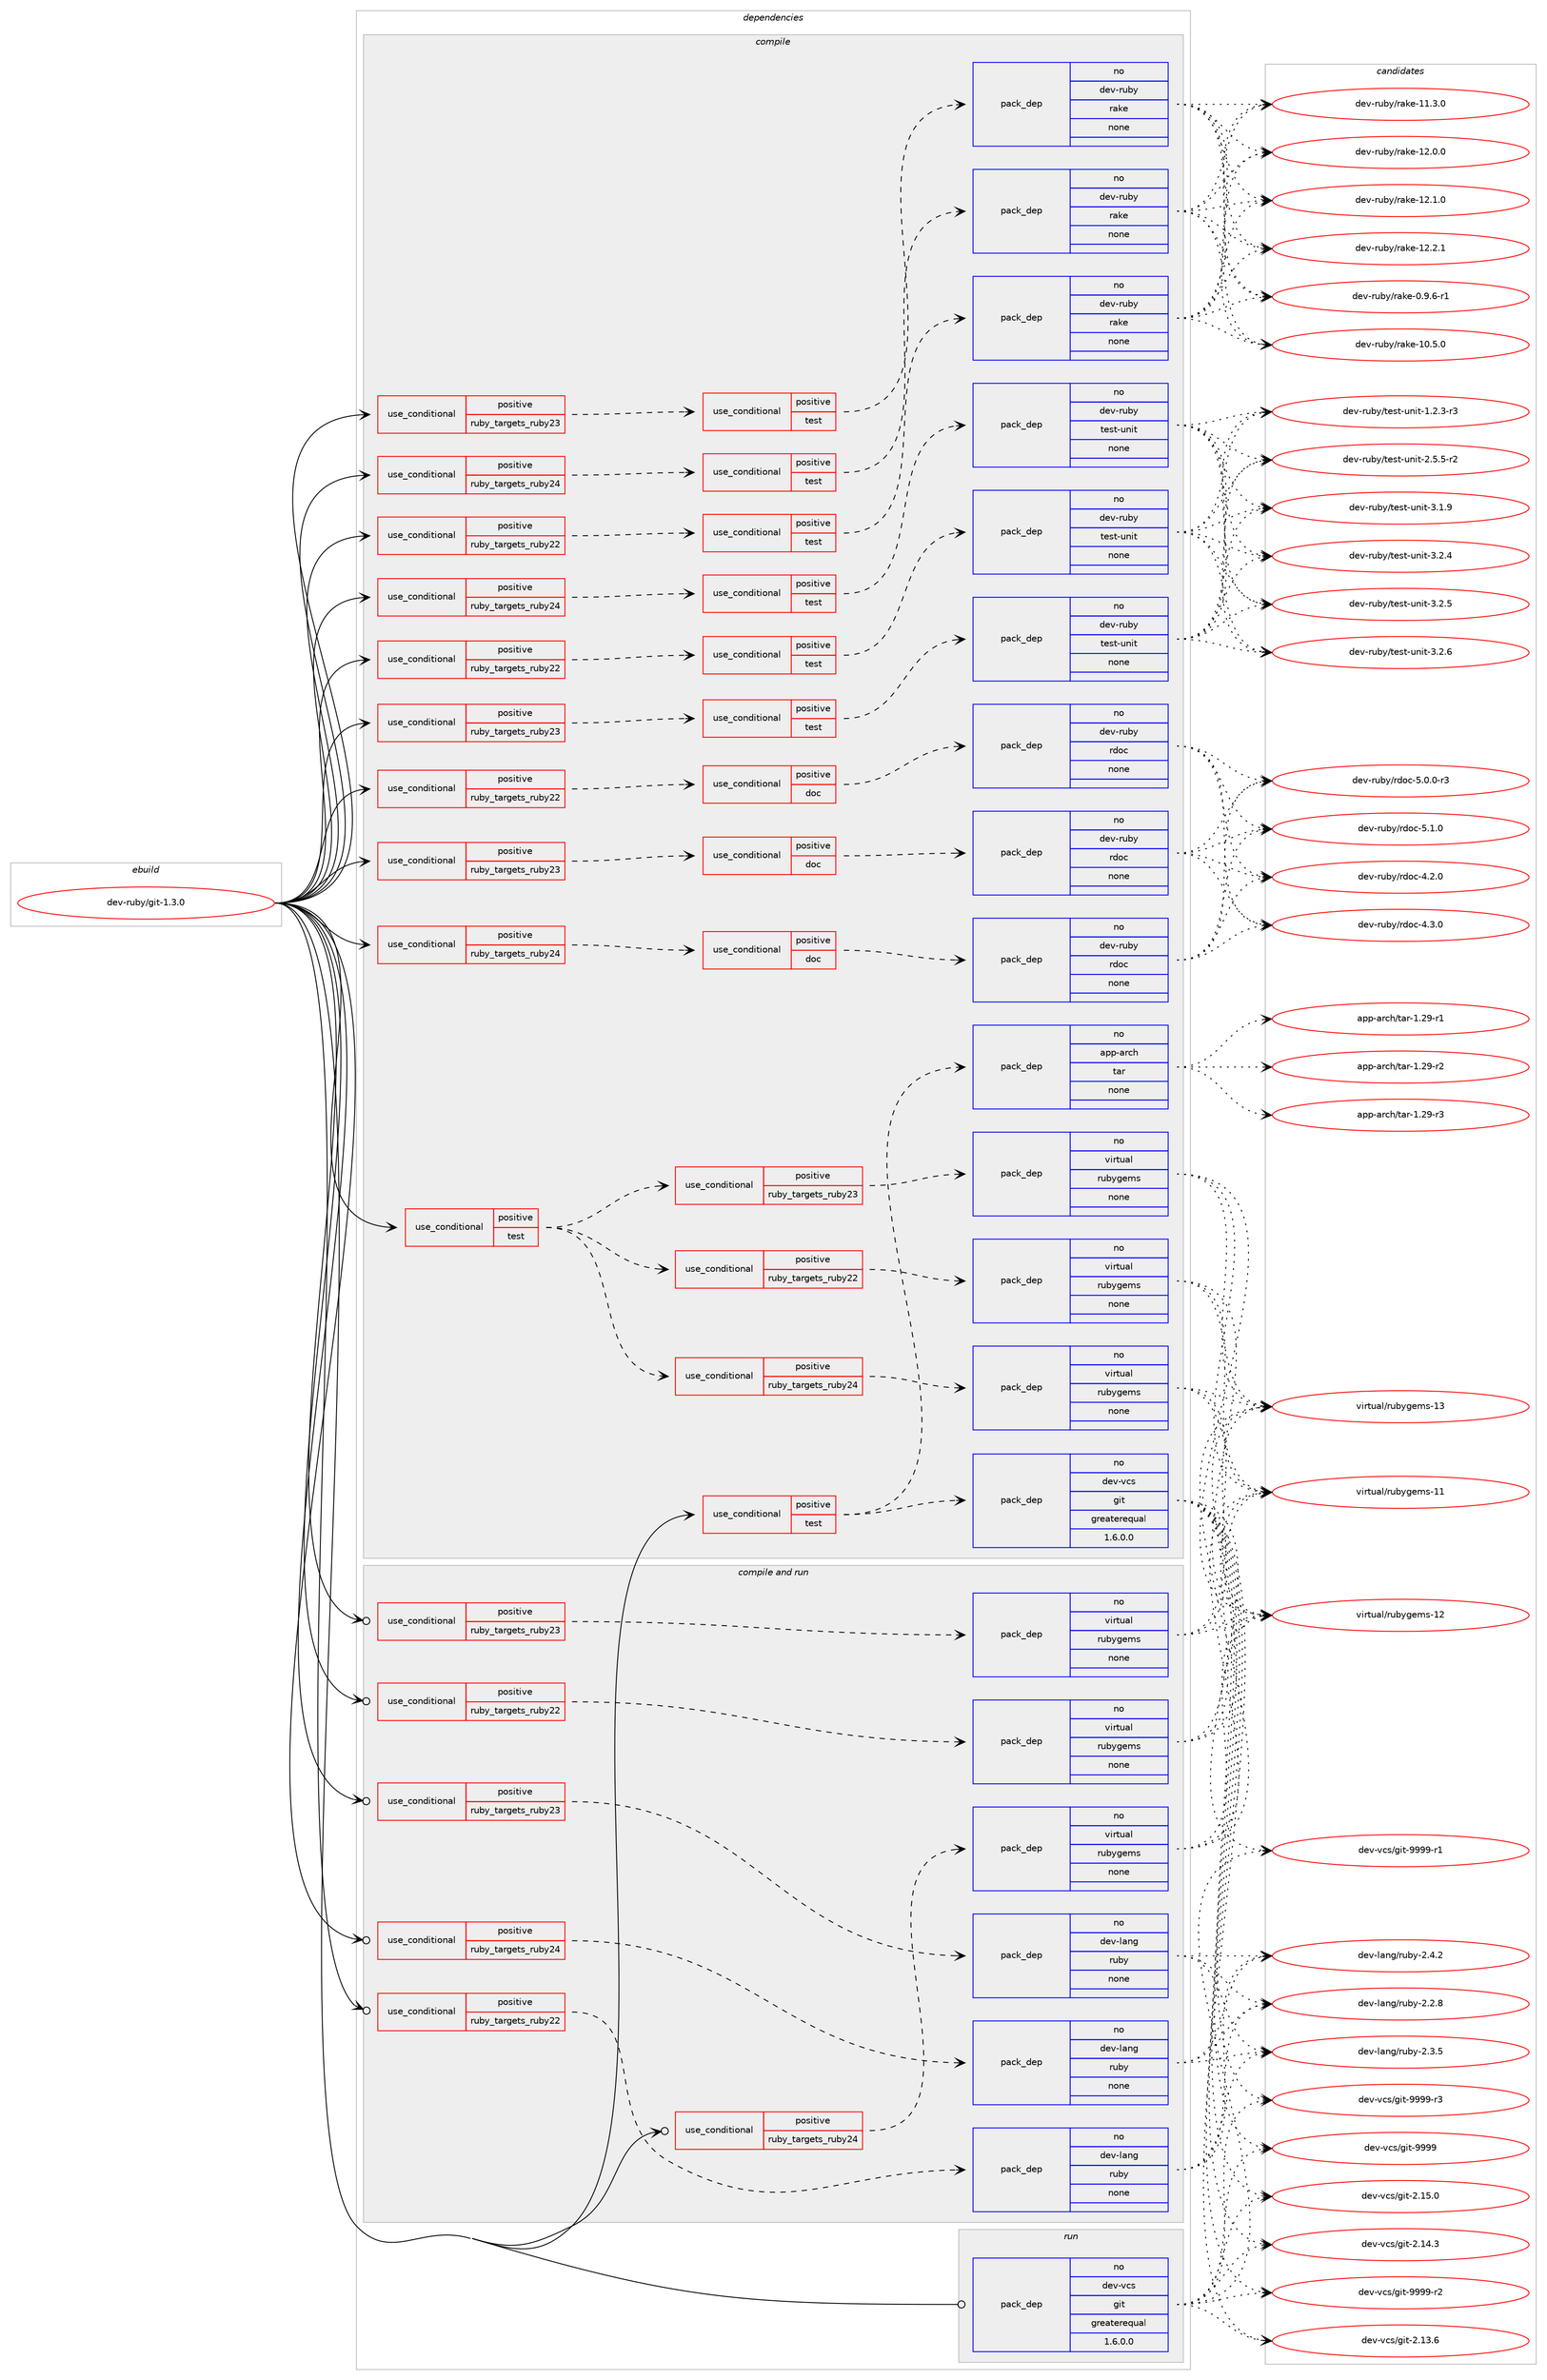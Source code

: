 digraph prolog {

# *************
# Graph options
# *************

newrank=true;
concentrate=true;
compound=true;
graph [rankdir=LR,fontname=Helvetica,fontsize=10,ranksep=1.5];#, ranksep=2.5, nodesep=0.2];
edge  [arrowhead=vee];
node  [fontname=Helvetica,fontsize=10];

# **********
# The ebuild
# **********

subgraph cluster_leftcol {
color=gray;
rank=same;
label=<<i>ebuild</i>>;
id [label="dev-ruby/git-1.3.0", color=red, width=4, href="../dev-ruby/git-1.3.0.svg"];
}

# ****************
# The dependencies
# ****************

subgraph cluster_midcol {
color=gray;
label=<<i>dependencies</i>>;
subgraph cluster_compile {
fillcolor="#eeeeee";
style=filled;
label=<<i>compile</i>>;
subgraph cond57794 {
dependency240163 [label=<<TABLE BORDER="0" CELLBORDER="1" CELLSPACING="0" CELLPADDING="4"><TR><TD ROWSPAN="3" CELLPADDING="10">use_conditional</TD></TR><TR><TD>positive</TD></TR><TR><TD>ruby_targets_ruby22</TD></TR></TABLE>>, shape=none, color=red];
subgraph cond57795 {
dependency240164 [label=<<TABLE BORDER="0" CELLBORDER="1" CELLSPACING="0" CELLPADDING="4"><TR><TD ROWSPAN="3" CELLPADDING="10">use_conditional</TD></TR><TR><TD>positive</TD></TR><TR><TD>doc</TD></TR></TABLE>>, shape=none, color=red];
subgraph pack178292 {
dependency240165 [label=<<TABLE BORDER="0" CELLBORDER="1" CELLSPACING="0" CELLPADDING="4" WIDTH="220"><TR><TD ROWSPAN="6" CELLPADDING="30">pack_dep</TD></TR><TR><TD WIDTH="110">no</TD></TR><TR><TD>dev-ruby</TD></TR><TR><TD>rdoc</TD></TR><TR><TD>none</TD></TR><TR><TD></TD></TR></TABLE>>, shape=none, color=blue];
}
dependency240164:e -> dependency240165:w [weight=20,style="dashed",arrowhead="vee"];
}
dependency240163:e -> dependency240164:w [weight=20,style="dashed",arrowhead="vee"];
}
id:e -> dependency240163:w [weight=20,style="solid",arrowhead="vee"];
subgraph cond57796 {
dependency240166 [label=<<TABLE BORDER="0" CELLBORDER="1" CELLSPACING="0" CELLPADDING="4"><TR><TD ROWSPAN="3" CELLPADDING="10">use_conditional</TD></TR><TR><TD>positive</TD></TR><TR><TD>ruby_targets_ruby22</TD></TR></TABLE>>, shape=none, color=red];
subgraph cond57797 {
dependency240167 [label=<<TABLE BORDER="0" CELLBORDER="1" CELLSPACING="0" CELLPADDING="4"><TR><TD ROWSPAN="3" CELLPADDING="10">use_conditional</TD></TR><TR><TD>positive</TD></TR><TR><TD>test</TD></TR></TABLE>>, shape=none, color=red];
subgraph pack178293 {
dependency240168 [label=<<TABLE BORDER="0" CELLBORDER="1" CELLSPACING="0" CELLPADDING="4" WIDTH="220"><TR><TD ROWSPAN="6" CELLPADDING="30">pack_dep</TD></TR><TR><TD WIDTH="110">no</TD></TR><TR><TD>dev-ruby</TD></TR><TR><TD>rake</TD></TR><TR><TD>none</TD></TR><TR><TD></TD></TR></TABLE>>, shape=none, color=blue];
}
dependency240167:e -> dependency240168:w [weight=20,style="dashed",arrowhead="vee"];
}
dependency240166:e -> dependency240167:w [weight=20,style="dashed",arrowhead="vee"];
}
id:e -> dependency240166:w [weight=20,style="solid",arrowhead="vee"];
subgraph cond57798 {
dependency240169 [label=<<TABLE BORDER="0" CELLBORDER="1" CELLSPACING="0" CELLPADDING="4"><TR><TD ROWSPAN="3" CELLPADDING="10">use_conditional</TD></TR><TR><TD>positive</TD></TR><TR><TD>ruby_targets_ruby22</TD></TR></TABLE>>, shape=none, color=red];
subgraph cond57799 {
dependency240170 [label=<<TABLE BORDER="0" CELLBORDER="1" CELLSPACING="0" CELLPADDING="4"><TR><TD ROWSPAN="3" CELLPADDING="10">use_conditional</TD></TR><TR><TD>positive</TD></TR><TR><TD>test</TD></TR></TABLE>>, shape=none, color=red];
subgraph pack178294 {
dependency240171 [label=<<TABLE BORDER="0" CELLBORDER="1" CELLSPACING="0" CELLPADDING="4" WIDTH="220"><TR><TD ROWSPAN="6" CELLPADDING="30">pack_dep</TD></TR><TR><TD WIDTH="110">no</TD></TR><TR><TD>dev-ruby</TD></TR><TR><TD>test-unit</TD></TR><TR><TD>none</TD></TR><TR><TD></TD></TR></TABLE>>, shape=none, color=blue];
}
dependency240170:e -> dependency240171:w [weight=20,style="dashed",arrowhead="vee"];
}
dependency240169:e -> dependency240170:w [weight=20,style="dashed",arrowhead="vee"];
}
id:e -> dependency240169:w [weight=20,style="solid",arrowhead="vee"];
subgraph cond57800 {
dependency240172 [label=<<TABLE BORDER="0" CELLBORDER="1" CELLSPACING="0" CELLPADDING="4"><TR><TD ROWSPAN="3" CELLPADDING="10">use_conditional</TD></TR><TR><TD>positive</TD></TR><TR><TD>ruby_targets_ruby23</TD></TR></TABLE>>, shape=none, color=red];
subgraph cond57801 {
dependency240173 [label=<<TABLE BORDER="0" CELLBORDER="1" CELLSPACING="0" CELLPADDING="4"><TR><TD ROWSPAN="3" CELLPADDING="10">use_conditional</TD></TR><TR><TD>positive</TD></TR><TR><TD>doc</TD></TR></TABLE>>, shape=none, color=red];
subgraph pack178295 {
dependency240174 [label=<<TABLE BORDER="0" CELLBORDER="1" CELLSPACING="0" CELLPADDING="4" WIDTH="220"><TR><TD ROWSPAN="6" CELLPADDING="30">pack_dep</TD></TR><TR><TD WIDTH="110">no</TD></TR><TR><TD>dev-ruby</TD></TR><TR><TD>rdoc</TD></TR><TR><TD>none</TD></TR><TR><TD></TD></TR></TABLE>>, shape=none, color=blue];
}
dependency240173:e -> dependency240174:w [weight=20,style="dashed",arrowhead="vee"];
}
dependency240172:e -> dependency240173:w [weight=20,style="dashed",arrowhead="vee"];
}
id:e -> dependency240172:w [weight=20,style="solid",arrowhead="vee"];
subgraph cond57802 {
dependency240175 [label=<<TABLE BORDER="0" CELLBORDER="1" CELLSPACING="0" CELLPADDING="4"><TR><TD ROWSPAN="3" CELLPADDING="10">use_conditional</TD></TR><TR><TD>positive</TD></TR><TR><TD>ruby_targets_ruby23</TD></TR></TABLE>>, shape=none, color=red];
subgraph cond57803 {
dependency240176 [label=<<TABLE BORDER="0" CELLBORDER="1" CELLSPACING="0" CELLPADDING="4"><TR><TD ROWSPAN="3" CELLPADDING="10">use_conditional</TD></TR><TR><TD>positive</TD></TR><TR><TD>test</TD></TR></TABLE>>, shape=none, color=red];
subgraph pack178296 {
dependency240177 [label=<<TABLE BORDER="0" CELLBORDER="1" CELLSPACING="0" CELLPADDING="4" WIDTH="220"><TR><TD ROWSPAN="6" CELLPADDING="30">pack_dep</TD></TR><TR><TD WIDTH="110">no</TD></TR><TR><TD>dev-ruby</TD></TR><TR><TD>rake</TD></TR><TR><TD>none</TD></TR><TR><TD></TD></TR></TABLE>>, shape=none, color=blue];
}
dependency240176:e -> dependency240177:w [weight=20,style="dashed",arrowhead="vee"];
}
dependency240175:e -> dependency240176:w [weight=20,style="dashed",arrowhead="vee"];
}
id:e -> dependency240175:w [weight=20,style="solid",arrowhead="vee"];
subgraph cond57804 {
dependency240178 [label=<<TABLE BORDER="0" CELLBORDER="1" CELLSPACING="0" CELLPADDING="4"><TR><TD ROWSPAN="3" CELLPADDING="10">use_conditional</TD></TR><TR><TD>positive</TD></TR><TR><TD>ruby_targets_ruby23</TD></TR></TABLE>>, shape=none, color=red];
subgraph cond57805 {
dependency240179 [label=<<TABLE BORDER="0" CELLBORDER="1" CELLSPACING="0" CELLPADDING="4"><TR><TD ROWSPAN="3" CELLPADDING="10">use_conditional</TD></TR><TR><TD>positive</TD></TR><TR><TD>test</TD></TR></TABLE>>, shape=none, color=red];
subgraph pack178297 {
dependency240180 [label=<<TABLE BORDER="0" CELLBORDER="1" CELLSPACING="0" CELLPADDING="4" WIDTH="220"><TR><TD ROWSPAN="6" CELLPADDING="30">pack_dep</TD></TR><TR><TD WIDTH="110">no</TD></TR><TR><TD>dev-ruby</TD></TR><TR><TD>test-unit</TD></TR><TR><TD>none</TD></TR><TR><TD></TD></TR></TABLE>>, shape=none, color=blue];
}
dependency240179:e -> dependency240180:w [weight=20,style="dashed",arrowhead="vee"];
}
dependency240178:e -> dependency240179:w [weight=20,style="dashed",arrowhead="vee"];
}
id:e -> dependency240178:w [weight=20,style="solid",arrowhead="vee"];
subgraph cond57806 {
dependency240181 [label=<<TABLE BORDER="0" CELLBORDER="1" CELLSPACING="0" CELLPADDING="4"><TR><TD ROWSPAN="3" CELLPADDING="10">use_conditional</TD></TR><TR><TD>positive</TD></TR><TR><TD>ruby_targets_ruby24</TD></TR></TABLE>>, shape=none, color=red];
subgraph cond57807 {
dependency240182 [label=<<TABLE BORDER="0" CELLBORDER="1" CELLSPACING="0" CELLPADDING="4"><TR><TD ROWSPAN="3" CELLPADDING="10">use_conditional</TD></TR><TR><TD>positive</TD></TR><TR><TD>doc</TD></TR></TABLE>>, shape=none, color=red];
subgraph pack178298 {
dependency240183 [label=<<TABLE BORDER="0" CELLBORDER="1" CELLSPACING="0" CELLPADDING="4" WIDTH="220"><TR><TD ROWSPAN="6" CELLPADDING="30">pack_dep</TD></TR><TR><TD WIDTH="110">no</TD></TR><TR><TD>dev-ruby</TD></TR><TR><TD>rdoc</TD></TR><TR><TD>none</TD></TR><TR><TD></TD></TR></TABLE>>, shape=none, color=blue];
}
dependency240182:e -> dependency240183:w [weight=20,style="dashed",arrowhead="vee"];
}
dependency240181:e -> dependency240182:w [weight=20,style="dashed",arrowhead="vee"];
}
id:e -> dependency240181:w [weight=20,style="solid",arrowhead="vee"];
subgraph cond57808 {
dependency240184 [label=<<TABLE BORDER="0" CELLBORDER="1" CELLSPACING="0" CELLPADDING="4"><TR><TD ROWSPAN="3" CELLPADDING="10">use_conditional</TD></TR><TR><TD>positive</TD></TR><TR><TD>ruby_targets_ruby24</TD></TR></TABLE>>, shape=none, color=red];
subgraph cond57809 {
dependency240185 [label=<<TABLE BORDER="0" CELLBORDER="1" CELLSPACING="0" CELLPADDING="4"><TR><TD ROWSPAN="3" CELLPADDING="10">use_conditional</TD></TR><TR><TD>positive</TD></TR><TR><TD>test</TD></TR></TABLE>>, shape=none, color=red];
subgraph pack178299 {
dependency240186 [label=<<TABLE BORDER="0" CELLBORDER="1" CELLSPACING="0" CELLPADDING="4" WIDTH="220"><TR><TD ROWSPAN="6" CELLPADDING="30">pack_dep</TD></TR><TR><TD WIDTH="110">no</TD></TR><TR><TD>dev-ruby</TD></TR><TR><TD>rake</TD></TR><TR><TD>none</TD></TR><TR><TD></TD></TR></TABLE>>, shape=none, color=blue];
}
dependency240185:e -> dependency240186:w [weight=20,style="dashed",arrowhead="vee"];
}
dependency240184:e -> dependency240185:w [weight=20,style="dashed",arrowhead="vee"];
}
id:e -> dependency240184:w [weight=20,style="solid",arrowhead="vee"];
subgraph cond57810 {
dependency240187 [label=<<TABLE BORDER="0" CELLBORDER="1" CELLSPACING="0" CELLPADDING="4"><TR><TD ROWSPAN="3" CELLPADDING="10">use_conditional</TD></TR><TR><TD>positive</TD></TR><TR><TD>ruby_targets_ruby24</TD></TR></TABLE>>, shape=none, color=red];
subgraph cond57811 {
dependency240188 [label=<<TABLE BORDER="0" CELLBORDER="1" CELLSPACING="0" CELLPADDING="4"><TR><TD ROWSPAN="3" CELLPADDING="10">use_conditional</TD></TR><TR><TD>positive</TD></TR><TR><TD>test</TD></TR></TABLE>>, shape=none, color=red];
subgraph pack178300 {
dependency240189 [label=<<TABLE BORDER="0" CELLBORDER="1" CELLSPACING="0" CELLPADDING="4" WIDTH="220"><TR><TD ROWSPAN="6" CELLPADDING="30">pack_dep</TD></TR><TR><TD WIDTH="110">no</TD></TR><TR><TD>dev-ruby</TD></TR><TR><TD>test-unit</TD></TR><TR><TD>none</TD></TR><TR><TD></TD></TR></TABLE>>, shape=none, color=blue];
}
dependency240188:e -> dependency240189:w [weight=20,style="dashed",arrowhead="vee"];
}
dependency240187:e -> dependency240188:w [weight=20,style="dashed",arrowhead="vee"];
}
id:e -> dependency240187:w [weight=20,style="solid",arrowhead="vee"];
subgraph cond57812 {
dependency240190 [label=<<TABLE BORDER="0" CELLBORDER="1" CELLSPACING="0" CELLPADDING="4"><TR><TD ROWSPAN="3" CELLPADDING="10">use_conditional</TD></TR><TR><TD>positive</TD></TR><TR><TD>test</TD></TR></TABLE>>, shape=none, color=red];
subgraph cond57813 {
dependency240191 [label=<<TABLE BORDER="0" CELLBORDER="1" CELLSPACING="0" CELLPADDING="4"><TR><TD ROWSPAN="3" CELLPADDING="10">use_conditional</TD></TR><TR><TD>positive</TD></TR><TR><TD>ruby_targets_ruby22</TD></TR></TABLE>>, shape=none, color=red];
subgraph pack178301 {
dependency240192 [label=<<TABLE BORDER="0" CELLBORDER="1" CELLSPACING="0" CELLPADDING="4" WIDTH="220"><TR><TD ROWSPAN="6" CELLPADDING="30">pack_dep</TD></TR><TR><TD WIDTH="110">no</TD></TR><TR><TD>virtual</TD></TR><TR><TD>rubygems</TD></TR><TR><TD>none</TD></TR><TR><TD></TD></TR></TABLE>>, shape=none, color=blue];
}
dependency240191:e -> dependency240192:w [weight=20,style="dashed",arrowhead="vee"];
}
dependency240190:e -> dependency240191:w [weight=20,style="dashed",arrowhead="vee"];
subgraph cond57814 {
dependency240193 [label=<<TABLE BORDER="0" CELLBORDER="1" CELLSPACING="0" CELLPADDING="4"><TR><TD ROWSPAN="3" CELLPADDING="10">use_conditional</TD></TR><TR><TD>positive</TD></TR><TR><TD>ruby_targets_ruby23</TD></TR></TABLE>>, shape=none, color=red];
subgraph pack178302 {
dependency240194 [label=<<TABLE BORDER="0" CELLBORDER="1" CELLSPACING="0" CELLPADDING="4" WIDTH="220"><TR><TD ROWSPAN="6" CELLPADDING="30">pack_dep</TD></TR><TR><TD WIDTH="110">no</TD></TR><TR><TD>virtual</TD></TR><TR><TD>rubygems</TD></TR><TR><TD>none</TD></TR><TR><TD></TD></TR></TABLE>>, shape=none, color=blue];
}
dependency240193:e -> dependency240194:w [weight=20,style="dashed",arrowhead="vee"];
}
dependency240190:e -> dependency240193:w [weight=20,style="dashed",arrowhead="vee"];
subgraph cond57815 {
dependency240195 [label=<<TABLE BORDER="0" CELLBORDER="1" CELLSPACING="0" CELLPADDING="4"><TR><TD ROWSPAN="3" CELLPADDING="10">use_conditional</TD></TR><TR><TD>positive</TD></TR><TR><TD>ruby_targets_ruby24</TD></TR></TABLE>>, shape=none, color=red];
subgraph pack178303 {
dependency240196 [label=<<TABLE BORDER="0" CELLBORDER="1" CELLSPACING="0" CELLPADDING="4" WIDTH="220"><TR><TD ROWSPAN="6" CELLPADDING="30">pack_dep</TD></TR><TR><TD WIDTH="110">no</TD></TR><TR><TD>virtual</TD></TR><TR><TD>rubygems</TD></TR><TR><TD>none</TD></TR><TR><TD></TD></TR></TABLE>>, shape=none, color=blue];
}
dependency240195:e -> dependency240196:w [weight=20,style="dashed",arrowhead="vee"];
}
dependency240190:e -> dependency240195:w [weight=20,style="dashed",arrowhead="vee"];
}
id:e -> dependency240190:w [weight=20,style="solid",arrowhead="vee"];
subgraph cond57816 {
dependency240197 [label=<<TABLE BORDER="0" CELLBORDER="1" CELLSPACING="0" CELLPADDING="4"><TR><TD ROWSPAN="3" CELLPADDING="10">use_conditional</TD></TR><TR><TD>positive</TD></TR><TR><TD>test</TD></TR></TABLE>>, shape=none, color=red];
subgraph pack178304 {
dependency240198 [label=<<TABLE BORDER="0" CELLBORDER="1" CELLSPACING="0" CELLPADDING="4" WIDTH="220"><TR><TD ROWSPAN="6" CELLPADDING="30">pack_dep</TD></TR><TR><TD WIDTH="110">no</TD></TR><TR><TD>dev-vcs</TD></TR><TR><TD>git</TD></TR><TR><TD>greaterequal</TD></TR><TR><TD>1.6.0.0</TD></TR></TABLE>>, shape=none, color=blue];
}
dependency240197:e -> dependency240198:w [weight=20,style="dashed",arrowhead="vee"];
subgraph pack178305 {
dependency240199 [label=<<TABLE BORDER="0" CELLBORDER="1" CELLSPACING="0" CELLPADDING="4" WIDTH="220"><TR><TD ROWSPAN="6" CELLPADDING="30">pack_dep</TD></TR><TR><TD WIDTH="110">no</TD></TR><TR><TD>app-arch</TD></TR><TR><TD>tar</TD></TR><TR><TD>none</TD></TR><TR><TD></TD></TR></TABLE>>, shape=none, color=blue];
}
dependency240197:e -> dependency240199:w [weight=20,style="dashed",arrowhead="vee"];
}
id:e -> dependency240197:w [weight=20,style="solid",arrowhead="vee"];
}
subgraph cluster_compileandrun {
fillcolor="#eeeeee";
style=filled;
label=<<i>compile and run</i>>;
subgraph cond57817 {
dependency240200 [label=<<TABLE BORDER="0" CELLBORDER="1" CELLSPACING="0" CELLPADDING="4"><TR><TD ROWSPAN="3" CELLPADDING="10">use_conditional</TD></TR><TR><TD>positive</TD></TR><TR><TD>ruby_targets_ruby22</TD></TR></TABLE>>, shape=none, color=red];
subgraph pack178306 {
dependency240201 [label=<<TABLE BORDER="0" CELLBORDER="1" CELLSPACING="0" CELLPADDING="4" WIDTH="220"><TR><TD ROWSPAN="6" CELLPADDING="30">pack_dep</TD></TR><TR><TD WIDTH="110">no</TD></TR><TR><TD>dev-lang</TD></TR><TR><TD>ruby</TD></TR><TR><TD>none</TD></TR><TR><TD></TD></TR></TABLE>>, shape=none, color=blue];
}
dependency240200:e -> dependency240201:w [weight=20,style="dashed",arrowhead="vee"];
}
id:e -> dependency240200:w [weight=20,style="solid",arrowhead="odotvee"];
subgraph cond57818 {
dependency240202 [label=<<TABLE BORDER="0" CELLBORDER="1" CELLSPACING="0" CELLPADDING="4"><TR><TD ROWSPAN="3" CELLPADDING="10">use_conditional</TD></TR><TR><TD>positive</TD></TR><TR><TD>ruby_targets_ruby22</TD></TR></TABLE>>, shape=none, color=red];
subgraph pack178307 {
dependency240203 [label=<<TABLE BORDER="0" CELLBORDER="1" CELLSPACING="0" CELLPADDING="4" WIDTH="220"><TR><TD ROWSPAN="6" CELLPADDING="30">pack_dep</TD></TR><TR><TD WIDTH="110">no</TD></TR><TR><TD>virtual</TD></TR><TR><TD>rubygems</TD></TR><TR><TD>none</TD></TR><TR><TD></TD></TR></TABLE>>, shape=none, color=blue];
}
dependency240202:e -> dependency240203:w [weight=20,style="dashed",arrowhead="vee"];
}
id:e -> dependency240202:w [weight=20,style="solid",arrowhead="odotvee"];
subgraph cond57819 {
dependency240204 [label=<<TABLE BORDER="0" CELLBORDER="1" CELLSPACING="0" CELLPADDING="4"><TR><TD ROWSPAN="3" CELLPADDING="10">use_conditional</TD></TR><TR><TD>positive</TD></TR><TR><TD>ruby_targets_ruby23</TD></TR></TABLE>>, shape=none, color=red];
subgraph pack178308 {
dependency240205 [label=<<TABLE BORDER="0" CELLBORDER="1" CELLSPACING="0" CELLPADDING="4" WIDTH="220"><TR><TD ROWSPAN="6" CELLPADDING="30">pack_dep</TD></TR><TR><TD WIDTH="110">no</TD></TR><TR><TD>dev-lang</TD></TR><TR><TD>ruby</TD></TR><TR><TD>none</TD></TR><TR><TD></TD></TR></TABLE>>, shape=none, color=blue];
}
dependency240204:e -> dependency240205:w [weight=20,style="dashed",arrowhead="vee"];
}
id:e -> dependency240204:w [weight=20,style="solid",arrowhead="odotvee"];
subgraph cond57820 {
dependency240206 [label=<<TABLE BORDER="0" CELLBORDER="1" CELLSPACING="0" CELLPADDING="4"><TR><TD ROWSPAN="3" CELLPADDING="10">use_conditional</TD></TR><TR><TD>positive</TD></TR><TR><TD>ruby_targets_ruby23</TD></TR></TABLE>>, shape=none, color=red];
subgraph pack178309 {
dependency240207 [label=<<TABLE BORDER="0" CELLBORDER="1" CELLSPACING="0" CELLPADDING="4" WIDTH="220"><TR><TD ROWSPAN="6" CELLPADDING="30">pack_dep</TD></TR><TR><TD WIDTH="110">no</TD></TR><TR><TD>virtual</TD></TR><TR><TD>rubygems</TD></TR><TR><TD>none</TD></TR><TR><TD></TD></TR></TABLE>>, shape=none, color=blue];
}
dependency240206:e -> dependency240207:w [weight=20,style="dashed",arrowhead="vee"];
}
id:e -> dependency240206:w [weight=20,style="solid",arrowhead="odotvee"];
subgraph cond57821 {
dependency240208 [label=<<TABLE BORDER="0" CELLBORDER="1" CELLSPACING="0" CELLPADDING="4"><TR><TD ROWSPAN="3" CELLPADDING="10">use_conditional</TD></TR><TR><TD>positive</TD></TR><TR><TD>ruby_targets_ruby24</TD></TR></TABLE>>, shape=none, color=red];
subgraph pack178310 {
dependency240209 [label=<<TABLE BORDER="0" CELLBORDER="1" CELLSPACING="0" CELLPADDING="4" WIDTH="220"><TR><TD ROWSPAN="6" CELLPADDING="30">pack_dep</TD></TR><TR><TD WIDTH="110">no</TD></TR><TR><TD>dev-lang</TD></TR><TR><TD>ruby</TD></TR><TR><TD>none</TD></TR><TR><TD></TD></TR></TABLE>>, shape=none, color=blue];
}
dependency240208:e -> dependency240209:w [weight=20,style="dashed",arrowhead="vee"];
}
id:e -> dependency240208:w [weight=20,style="solid",arrowhead="odotvee"];
subgraph cond57822 {
dependency240210 [label=<<TABLE BORDER="0" CELLBORDER="1" CELLSPACING="0" CELLPADDING="4"><TR><TD ROWSPAN="3" CELLPADDING="10">use_conditional</TD></TR><TR><TD>positive</TD></TR><TR><TD>ruby_targets_ruby24</TD></TR></TABLE>>, shape=none, color=red];
subgraph pack178311 {
dependency240211 [label=<<TABLE BORDER="0" CELLBORDER="1" CELLSPACING="0" CELLPADDING="4" WIDTH="220"><TR><TD ROWSPAN="6" CELLPADDING="30">pack_dep</TD></TR><TR><TD WIDTH="110">no</TD></TR><TR><TD>virtual</TD></TR><TR><TD>rubygems</TD></TR><TR><TD>none</TD></TR><TR><TD></TD></TR></TABLE>>, shape=none, color=blue];
}
dependency240210:e -> dependency240211:w [weight=20,style="dashed",arrowhead="vee"];
}
id:e -> dependency240210:w [weight=20,style="solid",arrowhead="odotvee"];
}
subgraph cluster_run {
fillcolor="#eeeeee";
style=filled;
label=<<i>run</i>>;
subgraph pack178312 {
dependency240212 [label=<<TABLE BORDER="0" CELLBORDER="1" CELLSPACING="0" CELLPADDING="4" WIDTH="220"><TR><TD ROWSPAN="6" CELLPADDING="30">pack_dep</TD></TR><TR><TD WIDTH="110">no</TD></TR><TR><TD>dev-vcs</TD></TR><TR><TD>git</TD></TR><TR><TD>greaterequal</TD></TR><TR><TD>1.6.0.0</TD></TR></TABLE>>, shape=none, color=blue];
}
id:e -> dependency240212:w [weight=20,style="solid",arrowhead="odot"];
}
}

# **************
# The candidates
# **************

subgraph cluster_choices {
rank=same;
color=gray;
label=<<i>candidates</i>>;

subgraph choice178292 {
color=black;
nodesep=1;
choice10010111845114117981214711410011199455246504648 [label="dev-ruby/rdoc-4.2.0", color=red, width=4,href="../dev-ruby/rdoc-4.2.0.svg"];
choice10010111845114117981214711410011199455246514648 [label="dev-ruby/rdoc-4.3.0", color=red, width=4,href="../dev-ruby/rdoc-4.3.0.svg"];
choice100101118451141179812147114100111994553464846484511451 [label="dev-ruby/rdoc-5.0.0-r3", color=red, width=4,href="../dev-ruby/rdoc-5.0.0-r3.svg"];
choice10010111845114117981214711410011199455346494648 [label="dev-ruby/rdoc-5.1.0", color=red, width=4,href="../dev-ruby/rdoc-5.1.0.svg"];
dependency240165:e -> choice10010111845114117981214711410011199455246504648:w [style=dotted,weight="100"];
dependency240165:e -> choice10010111845114117981214711410011199455246514648:w [style=dotted,weight="100"];
dependency240165:e -> choice100101118451141179812147114100111994553464846484511451:w [style=dotted,weight="100"];
dependency240165:e -> choice10010111845114117981214711410011199455346494648:w [style=dotted,weight="100"];
}
subgraph choice178293 {
color=black;
nodesep=1;
choice100101118451141179812147114971071014548465746544511449 [label="dev-ruby/rake-0.9.6-r1", color=red, width=4,href="../dev-ruby/rake-0.9.6-r1.svg"];
choice1001011184511411798121471149710710145494846534648 [label="dev-ruby/rake-10.5.0", color=red, width=4,href="../dev-ruby/rake-10.5.0.svg"];
choice1001011184511411798121471149710710145494946514648 [label="dev-ruby/rake-11.3.0", color=red, width=4,href="../dev-ruby/rake-11.3.0.svg"];
choice1001011184511411798121471149710710145495046484648 [label="dev-ruby/rake-12.0.0", color=red, width=4,href="../dev-ruby/rake-12.0.0.svg"];
choice1001011184511411798121471149710710145495046494648 [label="dev-ruby/rake-12.1.0", color=red, width=4,href="../dev-ruby/rake-12.1.0.svg"];
choice1001011184511411798121471149710710145495046504649 [label="dev-ruby/rake-12.2.1", color=red, width=4,href="../dev-ruby/rake-12.2.1.svg"];
dependency240168:e -> choice100101118451141179812147114971071014548465746544511449:w [style=dotted,weight="100"];
dependency240168:e -> choice1001011184511411798121471149710710145494846534648:w [style=dotted,weight="100"];
dependency240168:e -> choice1001011184511411798121471149710710145494946514648:w [style=dotted,weight="100"];
dependency240168:e -> choice1001011184511411798121471149710710145495046484648:w [style=dotted,weight="100"];
dependency240168:e -> choice1001011184511411798121471149710710145495046494648:w [style=dotted,weight="100"];
dependency240168:e -> choice1001011184511411798121471149710710145495046504649:w [style=dotted,weight="100"];
}
subgraph choice178294 {
color=black;
nodesep=1;
choice100101118451141179812147116101115116451171101051164549465046514511451 [label="dev-ruby/test-unit-1.2.3-r3", color=red, width=4,href="../dev-ruby/test-unit-1.2.3-r3.svg"];
choice100101118451141179812147116101115116451171101051164550465346534511450 [label="dev-ruby/test-unit-2.5.5-r2", color=red, width=4,href="../dev-ruby/test-unit-2.5.5-r2.svg"];
choice10010111845114117981214711610111511645117110105116455146494657 [label="dev-ruby/test-unit-3.1.9", color=red, width=4,href="../dev-ruby/test-unit-3.1.9.svg"];
choice10010111845114117981214711610111511645117110105116455146504652 [label="dev-ruby/test-unit-3.2.4", color=red, width=4,href="../dev-ruby/test-unit-3.2.4.svg"];
choice10010111845114117981214711610111511645117110105116455146504653 [label="dev-ruby/test-unit-3.2.5", color=red, width=4,href="../dev-ruby/test-unit-3.2.5.svg"];
choice10010111845114117981214711610111511645117110105116455146504654 [label="dev-ruby/test-unit-3.2.6", color=red, width=4,href="../dev-ruby/test-unit-3.2.6.svg"];
dependency240171:e -> choice100101118451141179812147116101115116451171101051164549465046514511451:w [style=dotted,weight="100"];
dependency240171:e -> choice100101118451141179812147116101115116451171101051164550465346534511450:w [style=dotted,weight="100"];
dependency240171:e -> choice10010111845114117981214711610111511645117110105116455146494657:w [style=dotted,weight="100"];
dependency240171:e -> choice10010111845114117981214711610111511645117110105116455146504652:w [style=dotted,weight="100"];
dependency240171:e -> choice10010111845114117981214711610111511645117110105116455146504653:w [style=dotted,weight="100"];
dependency240171:e -> choice10010111845114117981214711610111511645117110105116455146504654:w [style=dotted,weight="100"];
}
subgraph choice178295 {
color=black;
nodesep=1;
choice10010111845114117981214711410011199455246504648 [label="dev-ruby/rdoc-4.2.0", color=red, width=4,href="../dev-ruby/rdoc-4.2.0.svg"];
choice10010111845114117981214711410011199455246514648 [label="dev-ruby/rdoc-4.3.0", color=red, width=4,href="../dev-ruby/rdoc-4.3.0.svg"];
choice100101118451141179812147114100111994553464846484511451 [label="dev-ruby/rdoc-5.0.0-r3", color=red, width=4,href="../dev-ruby/rdoc-5.0.0-r3.svg"];
choice10010111845114117981214711410011199455346494648 [label="dev-ruby/rdoc-5.1.0", color=red, width=4,href="../dev-ruby/rdoc-5.1.0.svg"];
dependency240174:e -> choice10010111845114117981214711410011199455246504648:w [style=dotted,weight="100"];
dependency240174:e -> choice10010111845114117981214711410011199455246514648:w [style=dotted,weight="100"];
dependency240174:e -> choice100101118451141179812147114100111994553464846484511451:w [style=dotted,weight="100"];
dependency240174:e -> choice10010111845114117981214711410011199455346494648:w [style=dotted,weight="100"];
}
subgraph choice178296 {
color=black;
nodesep=1;
choice100101118451141179812147114971071014548465746544511449 [label="dev-ruby/rake-0.9.6-r1", color=red, width=4,href="../dev-ruby/rake-0.9.6-r1.svg"];
choice1001011184511411798121471149710710145494846534648 [label="dev-ruby/rake-10.5.0", color=red, width=4,href="../dev-ruby/rake-10.5.0.svg"];
choice1001011184511411798121471149710710145494946514648 [label="dev-ruby/rake-11.3.0", color=red, width=4,href="../dev-ruby/rake-11.3.0.svg"];
choice1001011184511411798121471149710710145495046484648 [label="dev-ruby/rake-12.0.0", color=red, width=4,href="../dev-ruby/rake-12.0.0.svg"];
choice1001011184511411798121471149710710145495046494648 [label="dev-ruby/rake-12.1.0", color=red, width=4,href="../dev-ruby/rake-12.1.0.svg"];
choice1001011184511411798121471149710710145495046504649 [label="dev-ruby/rake-12.2.1", color=red, width=4,href="../dev-ruby/rake-12.2.1.svg"];
dependency240177:e -> choice100101118451141179812147114971071014548465746544511449:w [style=dotted,weight="100"];
dependency240177:e -> choice1001011184511411798121471149710710145494846534648:w [style=dotted,weight="100"];
dependency240177:e -> choice1001011184511411798121471149710710145494946514648:w [style=dotted,weight="100"];
dependency240177:e -> choice1001011184511411798121471149710710145495046484648:w [style=dotted,weight="100"];
dependency240177:e -> choice1001011184511411798121471149710710145495046494648:w [style=dotted,weight="100"];
dependency240177:e -> choice1001011184511411798121471149710710145495046504649:w [style=dotted,weight="100"];
}
subgraph choice178297 {
color=black;
nodesep=1;
choice100101118451141179812147116101115116451171101051164549465046514511451 [label="dev-ruby/test-unit-1.2.3-r3", color=red, width=4,href="../dev-ruby/test-unit-1.2.3-r3.svg"];
choice100101118451141179812147116101115116451171101051164550465346534511450 [label="dev-ruby/test-unit-2.5.5-r2", color=red, width=4,href="../dev-ruby/test-unit-2.5.5-r2.svg"];
choice10010111845114117981214711610111511645117110105116455146494657 [label="dev-ruby/test-unit-3.1.9", color=red, width=4,href="../dev-ruby/test-unit-3.1.9.svg"];
choice10010111845114117981214711610111511645117110105116455146504652 [label="dev-ruby/test-unit-3.2.4", color=red, width=4,href="../dev-ruby/test-unit-3.2.4.svg"];
choice10010111845114117981214711610111511645117110105116455146504653 [label="dev-ruby/test-unit-3.2.5", color=red, width=4,href="../dev-ruby/test-unit-3.2.5.svg"];
choice10010111845114117981214711610111511645117110105116455146504654 [label="dev-ruby/test-unit-3.2.6", color=red, width=4,href="../dev-ruby/test-unit-3.2.6.svg"];
dependency240180:e -> choice100101118451141179812147116101115116451171101051164549465046514511451:w [style=dotted,weight="100"];
dependency240180:e -> choice100101118451141179812147116101115116451171101051164550465346534511450:w [style=dotted,weight="100"];
dependency240180:e -> choice10010111845114117981214711610111511645117110105116455146494657:w [style=dotted,weight="100"];
dependency240180:e -> choice10010111845114117981214711610111511645117110105116455146504652:w [style=dotted,weight="100"];
dependency240180:e -> choice10010111845114117981214711610111511645117110105116455146504653:w [style=dotted,weight="100"];
dependency240180:e -> choice10010111845114117981214711610111511645117110105116455146504654:w [style=dotted,weight="100"];
}
subgraph choice178298 {
color=black;
nodesep=1;
choice10010111845114117981214711410011199455246504648 [label="dev-ruby/rdoc-4.2.0", color=red, width=4,href="../dev-ruby/rdoc-4.2.0.svg"];
choice10010111845114117981214711410011199455246514648 [label="dev-ruby/rdoc-4.3.0", color=red, width=4,href="../dev-ruby/rdoc-4.3.0.svg"];
choice100101118451141179812147114100111994553464846484511451 [label="dev-ruby/rdoc-5.0.0-r3", color=red, width=4,href="../dev-ruby/rdoc-5.0.0-r3.svg"];
choice10010111845114117981214711410011199455346494648 [label="dev-ruby/rdoc-5.1.0", color=red, width=4,href="../dev-ruby/rdoc-5.1.0.svg"];
dependency240183:e -> choice10010111845114117981214711410011199455246504648:w [style=dotted,weight="100"];
dependency240183:e -> choice10010111845114117981214711410011199455246514648:w [style=dotted,weight="100"];
dependency240183:e -> choice100101118451141179812147114100111994553464846484511451:w [style=dotted,weight="100"];
dependency240183:e -> choice10010111845114117981214711410011199455346494648:w [style=dotted,weight="100"];
}
subgraph choice178299 {
color=black;
nodesep=1;
choice100101118451141179812147114971071014548465746544511449 [label="dev-ruby/rake-0.9.6-r1", color=red, width=4,href="../dev-ruby/rake-0.9.6-r1.svg"];
choice1001011184511411798121471149710710145494846534648 [label="dev-ruby/rake-10.5.0", color=red, width=4,href="../dev-ruby/rake-10.5.0.svg"];
choice1001011184511411798121471149710710145494946514648 [label="dev-ruby/rake-11.3.0", color=red, width=4,href="../dev-ruby/rake-11.3.0.svg"];
choice1001011184511411798121471149710710145495046484648 [label="dev-ruby/rake-12.0.0", color=red, width=4,href="../dev-ruby/rake-12.0.0.svg"];
choice1001011184511411798121471149710710145495046494648 [label="dev-ruby/rake-12.1.0", color=red, width=4,href="../dev-ruby/rake-12.1.0.svg"];
choice1001011184511411798121471149710710145495046504649 [label="dev-ruby/rake-12.2.1", color=red, width=4,href="../dev-ruby/rake-12.2.1.svg"];
dependency240186:e -> choice100101118451141179812147114971071014548465746544511449:w [style=dotted,weight="100"];
dependency240186:e -> choice1001011184511411798121471149710710145494846534648:w [style=dotted,weight="100"];
dependency240186:e -> choice1001011184511411798121471149710710145494946514648:w [style=dotted,weight="100"];
dependency240186:e -> choice1001011184511411798121471149710710145495046484648:w [style=dotted,weight="100"];
dependency240186:e -> choice1001011184511411798121471149710710145495046494648:w [style=dotted,weight="100"];
dependency240186:e -> choice1001011184511411798121471149710710145495046504649:w [style=dotted,weight="100"];
}
subgraph choice178300 {
color=black;
nodesep=1;
choice100101118451141179812147116101115116451171101051164549465046514511451 [label="dev-ruby/test-unit-1.2.3-r3", color=red, width=4,href="../dev-ruby/test-unit-1.2.3-r3.svg"];
choice100101118451141179812147116101115116451171101051164550465346534511450 [label="dev-ruby/test-unit-2.5.5-r2", color=red, width=4,href="../dev-ruby/test-unit-2.5.5-r2.svg"];
choice10010111845114117981214711610111511645117110105116455146494657 [label="dev-ruby/test-unit-3.1.9", color=red, width=4,href="../dev-ruby/test-unit-3.1.9.svg"];
choice10010111845114117981214711610111511645117110105116455146504652 [label="dev-ruby/test-unit-3.2.4", color=red, width=4,href="../dev-ruby/test-unit-3.2.4.svg"];
choice10010111845114117981214711610111511645117110105116455146504653 [label="dev-ruby/test-unit-3.2.5", color=red, width=4,href="../dev-ruby/test-unit-3.2.5.svg"];
choice10010111845114117981214711610111511645117110105116455146504654 [label="dev-ruby/test-unit-3.2.6", color=red, width=4,href="../dev-ruby/test-unit-3.2.6.svg"];
dependency240189:e -> choice100101118451141179812147116101115116451171101051164549465046514511451:w [style=dotted,weight="100"];
dependency240189:e -> choice100101118451141179812147116101115116451171101051164550465346534511450:w [style=dotted,weight="100"];
dependency240189:e -> choice10010111845114117981214711610111511645117110105116455146494657:w [style=dotted,weight="100"];
dependency240189:e -> choice10010111845114117981214711610111511645117110105116455146504652:w [style=dotted,weight="100"];
dependency240189:e -> choice10010111845114117981214711610111511645117110105116455146504653:w [style=dotted,weight="100"];
dependency240189:e -> choice10010111845114117981214711610111511645117110105116455146504654:w [style=dotted,weight="100"];
}
subgraph choice178301 {
color=black;
nodesep=1;
choice118105114116117971084711411798121103101109115454949 [label="virtual/rubygems-11", color=red, width=4,href="../virtual/rubygems-11.svg"];
choice118105114116117971084711411798121103101109115454950 [label="virtual/rubygems-12", color=red, width=4,href="../virtual/rubygems-12.svg"];
choice118105114116117971084711411798121103101109115454951 [label="virtual/rubygems-13", color=red, width=4,href="../virtual/rubygems-13.svg"];
dependency240192:e -> choice118105114116117971084711411798121103101109115454949:w [style=dotted,weight="100"];
dependency240192:e -> choice118105114116117971084711411798121103101109115454950:w [style=dotted,weight="100"];
dependency240192:e -> choice118105114116117971084711411798121103101109115454951:w [style=dotted,weight="100"];
}
subgraph choice178302 {
color=black;
nodesep=1;
choice118105114116117971084711411798121103101109115454949 [label="virtual/rubygems-11", color=red, width=4,href="../virtual/rubygems-11.svg"];
choice118105114116117971084711411798121103101109115454950 [label="virtual/rubygems-12", color=red, width=4,href="../virtual/rubygems-12.svg"];
choice118105114116117971084711411798121103101109115454951 [label="virtual/rubygems-13", color=red, width=4,href="../virtual/rubygems-13.svg"];
dependency240194:e -> choice118105114116117971084711411798121103101109115454949:w [style=dotted,weight="100"];
dependency240194:e -> choice118105114116117971084711411798121103101109115454950:w [style=dotted,weight="100"];
dependency240194:e -> choice118105114116117971084711411798121103101109115454951:w [style=dotted,weight="100"];
}
subgraph choice178303 {
color=black;
nodesep=1;
choice118105114116117971084711411798121103101109115454949 [label="virtual/rubygems-11", color=red, width=4,href="../virtual/rubygems-11.svg"];
choice118105114116117971084711411798121103101109115454950 [label="virtual/rubygems-12", color=red, width=4,href="../virtual/rubygems-12.svg"];
choice118105114116117971084711411798121103101109115454951 [label="virtual/rubygems-13", color=red, width=4,href="../virtual/rubygems-13.svg"];
dependency240196:e -> choice118105114116117971084711411798121103101109115454949:w [style=dotted,weight="100"];
dependency240196:e -> choice118105114116117971084711411798121103101109115454950:w [style=dotted,weight="100"];
dependency240196:e -> choice118105114116117971084711411798121103101109115454951:w [style=dotted,weight="100"];
}
subgraph choice178304 {
color=black;
nodesep=1;
choice10010111845118991154710310511645504649514654 [label="dev-vcs/git-2.13.6", color=red, width=4,href="../dev-vcs/git-2.13.6.svg"];
choice10010111845118991154710310511645504649524651 [label="dev-vcs/git-2.14.3", color=red, width=4,href="../dev-vcs/git-2.14.3.svg"];
choice10010111845118991154710310511645504649534648 [label="dev-vcs/git-2.15.0", color=red, width=4,href="../dev-vcs/git-2.15.0.svg"];
choice1001011184511899115471031051164557575757 [label="dev-vcs/git-9999", color=red, width=4,href="../dev-vcs/git-9999.svg"];
choice10010111845118991154710310511645575757574511449 [label="dev-vcs/git-9999-r1", color=red, width=4,href="../dev-vcs/git-9999-r1.svg"];
choice10010111845118991154710310511645575757574511450 [label="dev-vcs/git-9999-r2", color=red, width=4,href="../dev-vcs/git-9999-r2.svg"];
choice10010111845118991154710310511645575757574511451 [label="dev-vcs/git-9999-r3", color=red, width=4,href="../dev-vcs/git-9999-r3.svg"];
dependency240198:e -> choice10010111845118991154710310511645504649514654:w [style=dotted,weight="100"];
dependency240198:e -> choice10010111845118991154710310511645504649524651:w [style=dotted,weight="100"];
dependency240198:e -> choice10010111845118991154710310511645504649534648:w [style=dotted,weight="100"];
dependency240198:e -> choice1001011184511899115471031051164557575757:w [style=dotted,weight="100"];
dependency240198:e -> choice10010111845118991154710310511645575757574511449:w [style=dotted,weight="100"];
dependency240198:e -> choice10010111845118991154710310511645575757574511450:w [style=dotted,weight="100"];
dependency240198:e -> choice10010111845118991154710310511645575757574511451:w [style=dotted,weight="100"];
}
subgraph choice178305 {
color=black;
nodesep=1;
choice97112112459711499104471169711445494650574511449 [label="app-arch/tar-1.29-r1", color=red, width=4,href="../app-arch/tar-1.29-r1.svg"];
choice97112112459711499104471169711445494650574511450 [label="app-arch/tar-1.29-r2", color=red, width=4,href="../app-arch/tar-1.29-r2.svg"];
choice97112112459711499104471169711445494650574511451 [label="app-arch/tar-1.29-r3", color=red, width=4,href="../app-arch/tar-1.29-r3.svg"];
dependency240199:e -> choice97112112459711499104471169711445494650574511449:w [style=dotted,weight="100"];
dependency240199:e -> choice97112112459711499104471169711445494650574511450:w [style=dotted,weight="100"];
dependency240199:e -> choice97112112459711499104471169711445494650574511451:w [style=dotted,weight="100"];
}
subgraph choice178306 {
color=black;
nodesep=1;
choice10010111845108971101034711411798121455046504656 [label="dev-lang/ruby-2.2.8", color=red, width=4,href="../dev-lang/ruby-2.2.8.svg"];
choice10010111845108971101034711411798121455046514653 [label="dev-lang/ruby-2.3.5", color=red, width=4,href="../dev-lang/ruby-2.3.5.svg"];
choice10010111845108971101034711411798121455046524650 [label="dev-lang/ruby-2.4.2", color=red, width=4,href="../dev-lang/ruby-2.4.2.svg"];
dependency240201:e -> choice10010111845108971101034711411798121455046504656:w [style=dotted,weight="100"];
dependency240201:e -> choice10010111845108971101034711411798121455046514653:w [style=dotted,weight="100"];
dependency240201:e -> choice10010111845108971101034711411798121455046524650:w [style=dotted,weight="100"];
}
subgraph choice178307 {
color=black;
nodesep=1;
choice118105114116117971084711411798121103101109115454949 [label="virtual/rubygems-11", color=red, width=4,href="../virtual/rubygems-11.svg"];
choice118105114116117971084711411798121103101109115454950 [label="virtual/rubygems-12", color=red, width=4,href="../virtual/rubygems-12.svg"];
choice118105114116117971084711411798121103101109115454951 [label="virtual/rubygems-13", color=red, width=4,href="../virtual/rubygems-13.svg"];
dependency240203:e -> choice118105114116117971084711411798121103101109115454949:w [style=dotted,weight="100"];
dependency240203:e -> choice118105114116117971084711411798121103101109115454950:w [style=dotted,weight="100"];
dependency240203:e -> choice118105114116117971084711411798121103101109115454951:w [style=dotted,weight="100"];
}
subgraph choice178308 {
color=black;
nodesep=1;
choice10010111845108971101034711411798121455046504656 [label="dev-lang/ruby-2.2.8", color=red, width=4,href="../dev-lang/ruby-2.2.8.svg"];
choice10010111845108971101034711411798121455046514653 [label="dev-lang/ruby-2.3.5", color=red, width=4,href="../dev-lang/ruby-2.3.5.svg"];
choice10010111845108971101034711411798121455046524650 [label="dev-lang/ruby-2.4.2", color=red, width=4,href="../dev-lang/ruby-2.4.2.svg"];
dependency240205:e -> choice10010111845108971101034711411798121455046504656:w [style=dotted,weight="100"];
dependency240205:e -> choice10010111845108971101034711411798121455046514653:w [style=dotted,weight="100"];
dependency240205:e -> choice10010111845108971101034711411798121455046524650:w [style=dotted,weight="100"];
}
subgraph choice178309 {
color=black;
nodesep=1;
choice118105114116117971084711411798121103101109115454949 [label="virtual/rubygems-11", color=red, width=4,href="../virtual/rubygems-11.svg"];
choice118105114116117971084711411798121103101109115454950 [label="virtual/rubygems-12", color=red, width=4,href="../virtual/rubygems-12.svg"];
choice118105114116117971084711411798121103101109115454951 [label="virtual/rubygems-13", color=red, width=4,href="../virtual/rubygems-13.svg"];
dependency240207:e -> choice118105114116117971084711411798121103101109115454949:w [style=dotted,weight="100"];
dependency240207:e -> choice118105114116117971084711411798121103101109115454950:w [style=dotted,weight="100"];
dependency240207:e -> choice118105114116117971084711411798121103101109115454951:w [style=dotted,weight="100"];
}
subgraph choice178310 {
color=black;
nodesep=1;
choice10010111845108971101034711411798121455046504656 [label="dev-lang/ruby-2.2.8", color=red, width=4,href="../dev-lang/ruby-2.2.8.svg"];
choice10010111845108971101034711411798121455046514653 [label="dev-lang/ruby-2.3.5", color=red, width=4,href="../dev-lang/ruby-2.3.5.svg"];
choice10010111845108971101034711411798121455046524650 [label="dev-lang/ruby-2.4.2", color=red, width=4,href="../dev-lang/ruby-2.4.2.svg"];
dependency240209:e -> choice10010111845108971101034711411798121455046504656:w [style=dotted,weight="100"];
dependency240209:e -> choice10010111845108971101034711411798121455046514653:w [style=dotted,weight="100"];
dependency240209:e -> choice10010111845108971101034711411798121455046524650:w [style=dotted,weight="100"];
}
subgraph choice178311 {
color=black;
nodesep=1;
choice118105114116117971084711411798121103101109115454949 [label="virtual/rubygems-11", color=red, width=4,href="../virtual/rubygems-11.svg"];
choice118105114116117971084711411798121103101109115454950 [label="virtual/rubygems-12", color=red, width=4,href="../virtual/rubygems-12.svg"];
choice118105114116117971084711411798121103101109115454951 [label="virtual/rubygems-13", color=red, width=4,href="../virtual/rubygems-13.svg"];
dependency240211:e -> choice118105114116117971084711411798121103101109115454949:w [style=dotted,weight="100"];
dependency240211:e -> choice118105114116117971084711411798121103101109115454950:w [style=dotted,weight="100"];
dependency240211:e -> choice118105114116117971084711411798121103101109115454951:w [style=dotted,weight="100"];
}
subgraph choice178312 {
color=black;
nodesep=1;
choice10010111845118991154710310511645504649514654 [label="dev-vcs/git-2.13.6", color=red, width=4,href="../dev-vcs/git-2.13.6.svg"];
choice10010111845118991154710310511645504649524651 [label="dev-vcs/git-2.14.3", color=red, width=4,href="../dev-vcs/git-2.14.3.svg"];
choice10010111845118991154710310511645504649534648 [label="dev-vcs/git-2.15.0", color=red, width=4,href="../dev-vcs/git-2.15.0.svg"];
choice1001011184511899115471031051164557575757 [label="dev-vcs/git-9999", color=red, width=4,href="../dev-vcs/git-9999.svg"];
choice10010111845118991154710310511645575757574511449 [label="dev-vcs/git-9999-r1", color=red, width=4,href="../dev-vcs/git-9999-r1.svg"];
choice10010111845118991154710310511645575757574511450 [label="dev-vcs/git-9999-r2", color=red, width=4,href="../dev-vcs/git-9999-r2.svg"];
choice10010111845118991154710310511645575757574511451 [label="dev-vcs/git-9999-r3", color=red, width=4,href="../dev-vcs/git-9999-r3.svg"];
dependency240212:e -> choice10010111845118991154710310511645504649514654:w [style=dotted,weight="100"];
dependency240212:e -> choice10010111845118991154710310511645504649524651:w [style=dotted,weight="100"];
dependency240212:e -> choice10010111845118991154710310511645504649534648:w [style=dotted,weight="100"];
dependency240212:e -> choice1001011184511899115471031051164557575757:w [style=dotted,weight="100"];
dependency240212:e -> choice10010111845118991154710310511645575757574511449:w [style=dotted,weight="100"];
dependency240212:e -> choice10010111845118991154710310511645575757574511450:w [style=dotted,weight="100"];
dependency240212:e -> choice10010111845118991154710310511645575757574511451:w [style=dotted,weight="100"];
}
}

}

